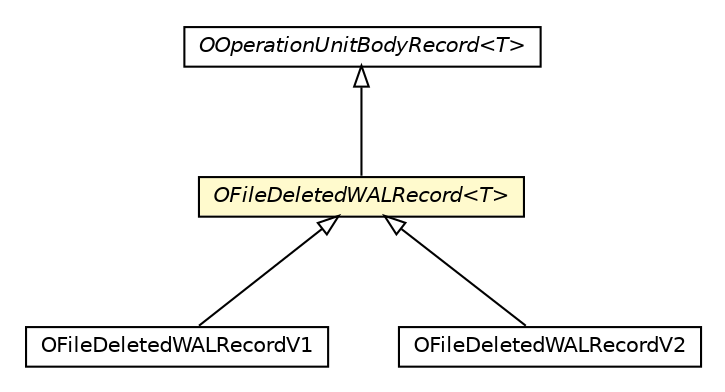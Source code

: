 #!/usr/local/bin/dot
#
# Class diagram 
# Generated by UMLGraph version R5_6-24-gf6e263 (http://www.umlgraph.org/)
#

digraph G {
	edge [fontname="Helvetica",fontsize=10,labelfontname="Helvetica",labelfontsize=10];
	node [fontname="Helvetica",fontsize=10,shape=plaintext];
	nodesep=0.25;
	ranksep=0.5;
	// com.orientechnologies.orient.core.storage.impl.local.paginated.wal.OFileDeletedWALRecord<T>
	c3348853 [label=<<table title="com.orientechnologies.orient.core.storage.impl.local.paginated.wal.OFileDeletedWALRecord" border="0" cellborder="1" cellspacing="0" cellpadding="2" port="p" bgcolor="lemonChiffon" href="./OFileDeletedWALRecord.html">
		<tr><td><table border="0" cellspacing="0" cellpadding="1">
<tr><td align="center" balign="center"><font face="Helvetica-Oblique"> OFileDeletedWALRecord&lt;T&gt; </font></td></tr>
		</table></td></tr>
		</table>>, URL="./OFileDeletedWALRecord.html", fontname="Helvetica", fontcolor="black", fontsize=10.0];
	// com.orientechnologies.orient.core.storage.impl.local.paginated.wal.OFileDeletedWALRecordV1
	c3348864 [label=<<table title="com.orientechnologies.orient.core.storage.impl.local.paginated.wal.OFileDeletedWALRecordV1" border="0" cellborder="1" cellspacing="0" cellpadding="2" port="p" href="./OFileDeletedWALRecordV1.html">
		<tr><td><table border="0" cellspacing="0" cellpadding="1">
<tr><td align="center" balign="center"> OFileDeletedWALRecordV1 </td></tr>
		</table></td></tr>
		</table>>, URL="./OFileDeletedWALRecordV1.html", fontname="Helvetica", fontcolor="black", fontsize=10.0];
	// com.orientechnologies.orient.core.storage.impl.local.paginated.wal.OOperationUnitBodyRecord<T>
	c3348876 [label=<<table title="com.orientechnologies.orient.core.storage.impl.local.paginated.wal.OOperationUnitBodyRecord" border="0" cellborder="1" cellspacing="0" cellpadding="2" port="p" href="./OOperationUnitBodyRecord.html">
		<tr><td><table border="0" cellspacing="0" cellpadding="1">
<tr><td align="center" balign="center"><font face="Helvetica-Oblique"> OOperationUnitBodyRecord&lt;T&gt; </font></td></tr>
		</table></td></tr>
		</table>>, URL="./OOperationUnitBodyRecord.html", fontname="Helvetica", fontcolor="black", fontsize=10.0];
	// com.orientechnologies.orient.core.storage.impl.local.paginated.wal.OFileDeletedWALRecordV2
	c3348885 [label=<<table title="com.orientechnologies.orient.core.storage.impl.local.paginated.wal.OFileDeletedWALRecordV2" border="0" cellborder="1" cellspacing="0" cellpadding="2" port="p" href="./OFileDeletedWALRecordV2.html">
		<tr><td><table border="0" cellspacing="0" cellpadding="1">
<tr><td align="center" balign="center"> OFileDeletedWALRecordV2 </td></tr>
		</table></td></tr>
		</table>>, URL="./OFileDeletedWALRecordV2.html", fontname="Helvetica", fontcolor="black", fontsize=10.0];
	//com.orientechnologies.orient.core.storage.impl.local.paginated.wal.OFileDeletedWALRecord<T> extends com.orientechnologies.orient.core.storage.impl.local.paginated.wal.OOperationUnitBodyRecord<T>
	c3348876:p -> c3348853:p [dir=back,arrowtail=empty];
	//com.orientechnologies.orient.core.storage.impl.local.paginated.wal.OFileDeletedWALRecordV1 extends com.orientechnologies.orient.core.storage.impl.local.paginated.wal.OFileDeletedWALRecord<com.orientechnologies.orient.core.storage.impl.local.paginated.wal.OOperationUnitId>
	c3348853:p -> c3348864:p [dir=back,arrowtail=empty];
	//com.orientechnologies.orient.core.storage.impl.local.paginated.wal.OFileDeletedWALRecordV2 extends com.orientechnologies.orient.core.storage.impl.local.paginated.wal.OFileDeletedWALRecord<java.lang.Long>
	c3348853:p -> c3348885:p [dir=back,arrowtail=empty];
}

